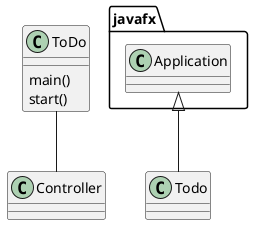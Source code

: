 @startuml
'https://plantuml.com/class-diagram

class ToDo{
main()
start()

}


javafx.Application <|-- Todo

ToDo -- Controller

@enduml